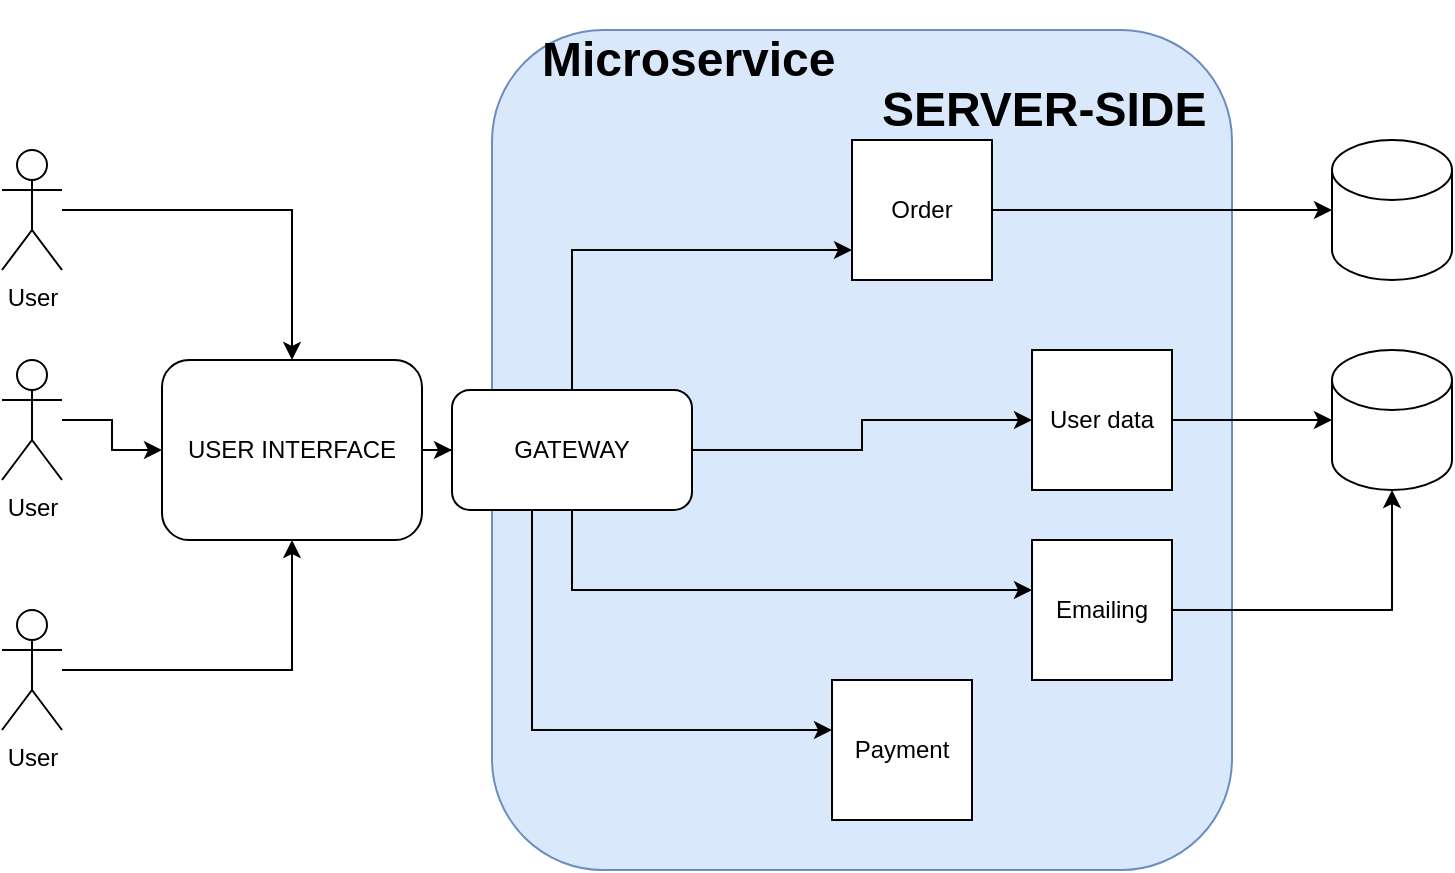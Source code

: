 <mxfile version="20.3.6" type="device"><diagram id="HjUiatNul8ZpJRYwP5FW" name="Page-1"><mxGraphModel dx="1038" dy="481" grid="1" gridSize="10" guides="1" tooltips="1" connect="1" arrows="1" fold="1" page="1" pageScale="1" pageWidth="850" pageHeight="1100" math="0" shadow="0"><root><mxCell id="0"/><mxCell id="1" parent="0"/><mxCell id="6ZXzUbsna8o45xgTThcW-17" value="" style="rounded=1;whiteSpace=wrap;html=1;fillColor=#dae8fc;strokeColor=#6c8ebf;" vertex="1" parent="1"><mxGeometry x="290" y="60" width="370" height="420" as="geometry"/></mxCell><mxCell id="6ZXzUbsna8o45xgTThcW-32" style="edgeStyle=orthogonalEdgeStyle;rounded=0;orthogonalLoop=1;jettySize=auto;html=1;" edge="1" parent="1" source="6ZXzUbsna8o45xgTThcW-2" target="6ZXzUbsna8o45xgTThcW-31"><mxGeometry relative="1" as="geometry"/></mxCell><mxCell id="6ZXzUbsna8o45xgTThcW-2" value="User data" style="whiteSpace=wrap;html=1;aspect=fixed;" vertex="1" parent="1"><mxGeometry x="560" y="220" width="70" height="70" as="geometry"/></mxCell><mxCell id="6ZXzUbsna8o45xgTThcW-30" style="edgeStyle=orthogonalEdgeStyle;rounded=0;orthogonalLoop=1;jettySize=auto;html=1;" edge="1" parent="1" source="6ZXzUbsna8o45xgTThcW-3" target="6ZXzUbsna8o45xgTThcW-15"><mxGeometry relative="1" as="geometry"/></mxCell><mxCell id="6ZXzUbsna8o45xgTThcW-3" value="Order" style="whiteSpace=wrap;html=1;aspect=fixed;" vertex="1" parent="1"><mxGeometry x="470" y="115" width="70" height="70" as="geometry"/></mxCell><mxCell id="6ZXzUbsna8o45xgTThcW-4" value="Payment" style="whiteSpace=wrap;html=1;aspect=fixed;" vertex="1" parent="1"><mxGeometry x="460" y="385" width="70" height="70" as="geometry"/></mxCell><mxCell id="6ZXzUbsna8o45xgTThcW-36" style="edgeStyle=orthogonalEdgeStyle;rounded=0;orthogonalLoop=1;jettySize=auto;html=1;" edge="1" parent="1" source="6ZXzUbsna8o45xgTThcW-5" target="6ZXzUbsna8o45xgTThcW-31"><mxGeometry relative="1" as="geometry"><Array as="points"><mxPoint x="740" y="350"/></Array></mxGeometry></mxCell><mxCell id="6ZXzUbsna8o45xgTThcW-5" value="Emailing" style="whiteSpace=wrap;html=1;aspect=fixed;" vertex="1" parent="1"><mxGeometry x="560" y="315" width="70" height="70" as="geometry"/></mxCell><mxCell id="6ZXzUbsna8o45xgTThcW-7" value="&lt;h1&gt;SERVER-SIDE&lt;/h1&gt;" style="text;html=1;strokeColor=none;fillColor=none;spacing=5;spacingTop=-20;whiteSpace=wrap;overflow=hidden;rounded=0;" vertex="1" parent="1"><mxGeometry x="480" y="80" width="180" height="30" as="geometry"/></mxCell><mxCell id="6ZXzUbsna8o45xgTThcW-41" style="edgeStyle=orthogonalEdgeStyle;rounded=0;orthogonalLoop=1;jettySize=auto;html=1;" edge="1" parent="1" source="6ZXzUbsna8o45xgTThcW-14" target="6ZXzUbsna8o45xgTThcW-39"><mxGeometry relative="1" as="geometry"/></mxCell><mxCell id="6ZXzUbsna8o45xgTThcW-14" value="USER INTERFACE" style="rounded=1;whiteSpace=wrap;html=1;" vertex="1" parent="1"><mxGeometry x="125" y="225" width="130" height="90" as="geometry"/></mxCell><mxCell id="6ZXzUbsna8o45xgTThcW-15" value="" style="shape=cylinder3;whiteSpace=wrap;html=1;boundedLbl=1;backgroundOutline=1;size=15;" vertex="1" parent="1"><mxGeometry x="710" y="115" width="60" height="70" as="geometry"/></mxCell><mxCell id="6ZXzUbsna8o45xgTThcW-18" value="&lt;h1&gt;Microservice&lt;/h1&gt;" style="text;html=1;strokeColor=none;fillColor=none;spacing=5;spacingTop=-20;whiteSpace=wrap;overflow=hidden;rounded=0;" vertex="1" parent="1"><mxGeometry x="310" y="55" width="180" height="30" as="geometry"/></mxCell><mxCell id="6ZXzUbsna8o45xgTThcW-27" style="edgeStyle=orthogonalEdgeStyle;rounded=0;orthogonalLoop=1;jettySize=auto;html=1;" edge="1" parent="1" source="6ZXzUbsna8o45xgTThcW-22" target="6ZXzUbsna8o45xgTThcW-14"><mxGeometry relative="1" as="geometry"/></mxCell><mxCell id="6ZXzUbsna8o45xgTThcW-22" value="User" style="shape=umlActor;verticalLabelPosition=bottom;verticalAlign=top;html=1;outlineConnect=0;" vertex="1" parent="1"><mxGeometry x="45" y="120" width="30" height="60" as="geometry"/></mxCell><mxCell id="6ZXzUbsna8o45xgTThcW-28" style="edgeStyle=orthogonalEdgeStyle;rounded=0;orthogonalLoop=1;jettySize=auto;html=1;" edge="1" parent="1" source="6ZXzUbsna8o45xgTThcW-25" target="6ZXzUbsna8o45xgTThcW-14"><mxGeometry relative="1" as="geometry"/></mxCell><mxCell id="6ZXzUbsna8o45xgTThcW-25" value="User" style="shape=umlActor;verticalLabelPosition=bottom;verticalAlign=top;html=1;outlineConnect=0;" vertex="1" parent="1"><mxGeometry x="45" y="225" width="30" height="60" as="geometry"/></mxCell><mxCell id="6ZXzUbsna8o45xgTThcW-29" style="edgeStyle=orthogonalEdgeStyle;rounded=0;orthogonalLoop=1;jettySize=auto;html=1;" edge="1" parent="1" source="6ZXzUbsna8o45xgTThcW-26" target="6ZXzUbsna8o45xgTThcW-14"><mxGeometry relative="1" as="geometry"/></mxCell><mxCell id="6ZXzUbsna8o45xgTThcW-26" value="User" style="shape=umlActor;verticalLabelPosition=bottom;verticalAlign=top;html=1;outlineConnect=0;" vertex="1" parent="1"><mxGeometry x="45" y="350" width="30" height="60" as="geometry"/></mxCell><mxCell id="6ZXzUbsna8o45xgTThcW-31" value="" style="shape=cylinder3;whiteSpace=wrap;html=1;boundedLbl=1;backgroundOutline=1;size=15;" vertex="1" parent="1"><mxGeometry x="710" y="220" width="60" height="70" as="geometry"/></mxCell><mxCell id="6ZXzUbsna8o45xgTThcW-42" style="edgeStyle=orthogonalEdgeStyle;rounded=0;orthogonalLoop=1;jettySize=auto;html=1;" edge="1" parent="1" source="6ZXzUbsna8o45xgTThcW-39" target="6ZXzUbsna8o45xgTThcW-4"><mxGeometry relative="1" as="geometry"><Array as="points"><mxPoint x="310" y="410"/></Array></mxGeometry></mxCell><mxCell id="6ZXzUbsna8o45xgTThcW-43" style="edgeStyle=orthogonalEdgeStyle;rounded=0;orthogonalLoop=1;jettySize=auto;html=1;" edge="1" parent="1" source="6ZXzUbsna8o45xgTThcW-39" target="6ZXzUbsna8o45xgTThcW-3"><mxGeometry relative="1" as="geometry"><Array as="points"><mxPoint x="330" y="170"/></Array></mxGeometry></mxCell><mxCell id="6ZXzUbsna8o45xgTThcW-44" style="edgeStyle=orthogonalEdgeStyle;rounded=0;orthogonalLoop=1;jettySize=auto;html=1;" edge="1" parent="1" source="6ZXzUbsna8o45xgTThcW-39" target="6ZXzUbsna8o45xgTThcW-5"><mxGeometry relative="1" as="geometry"><Array as="points"><mxPoint x="330" y="340"/></Array></mxGeometry></mxCell><mxCell id="6ZXzUbsna8o45xgTThcW-39" value="GATEWAY" style="rounded=1;whiteSpace=wrap;html=1;" vertex="1" parent="1"><mxGeometry x="270" y="240" width="120" height="60" as="geometry"/></mxCell><mxCell id="6ZXzUbsna8o45xgTThcW-47" style="edgeStyle=orthogonalEdgeStyle;rounded=0;orthogonalLoop=1;jettySize=auto;html=1;entryX=0;entryY=0.5;entryDx=0;entryDy=0;exitX=1;exitY=0.5;exitDx=0;exitDy=0;" edge="1" parent="1" source="6ZXzUbsna8o45xgTThcW-39" target="6ZXzUbsna8o45xgTThcW-2"><mxGeometry relative="1" as="geometry"><mxPoint x="640" y="265" as="sourcePoint"/><mxPoint x="720" y="265" as="targetPoint"/></mxGeometry></mxCell></root></mxGraphModel></diagram></mxfile>